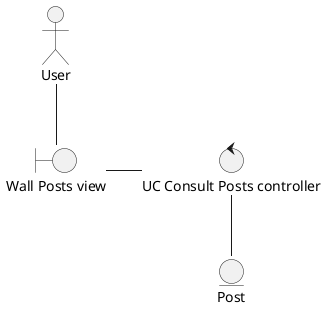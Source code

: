 @startuml consultar publicaciones
actor User
boundary "Wall Posts view" as view
User--view 
control "UC Consult Posts controller" as controller
view-r-controller 
entity "Post" as P
controller--P 
@enduml